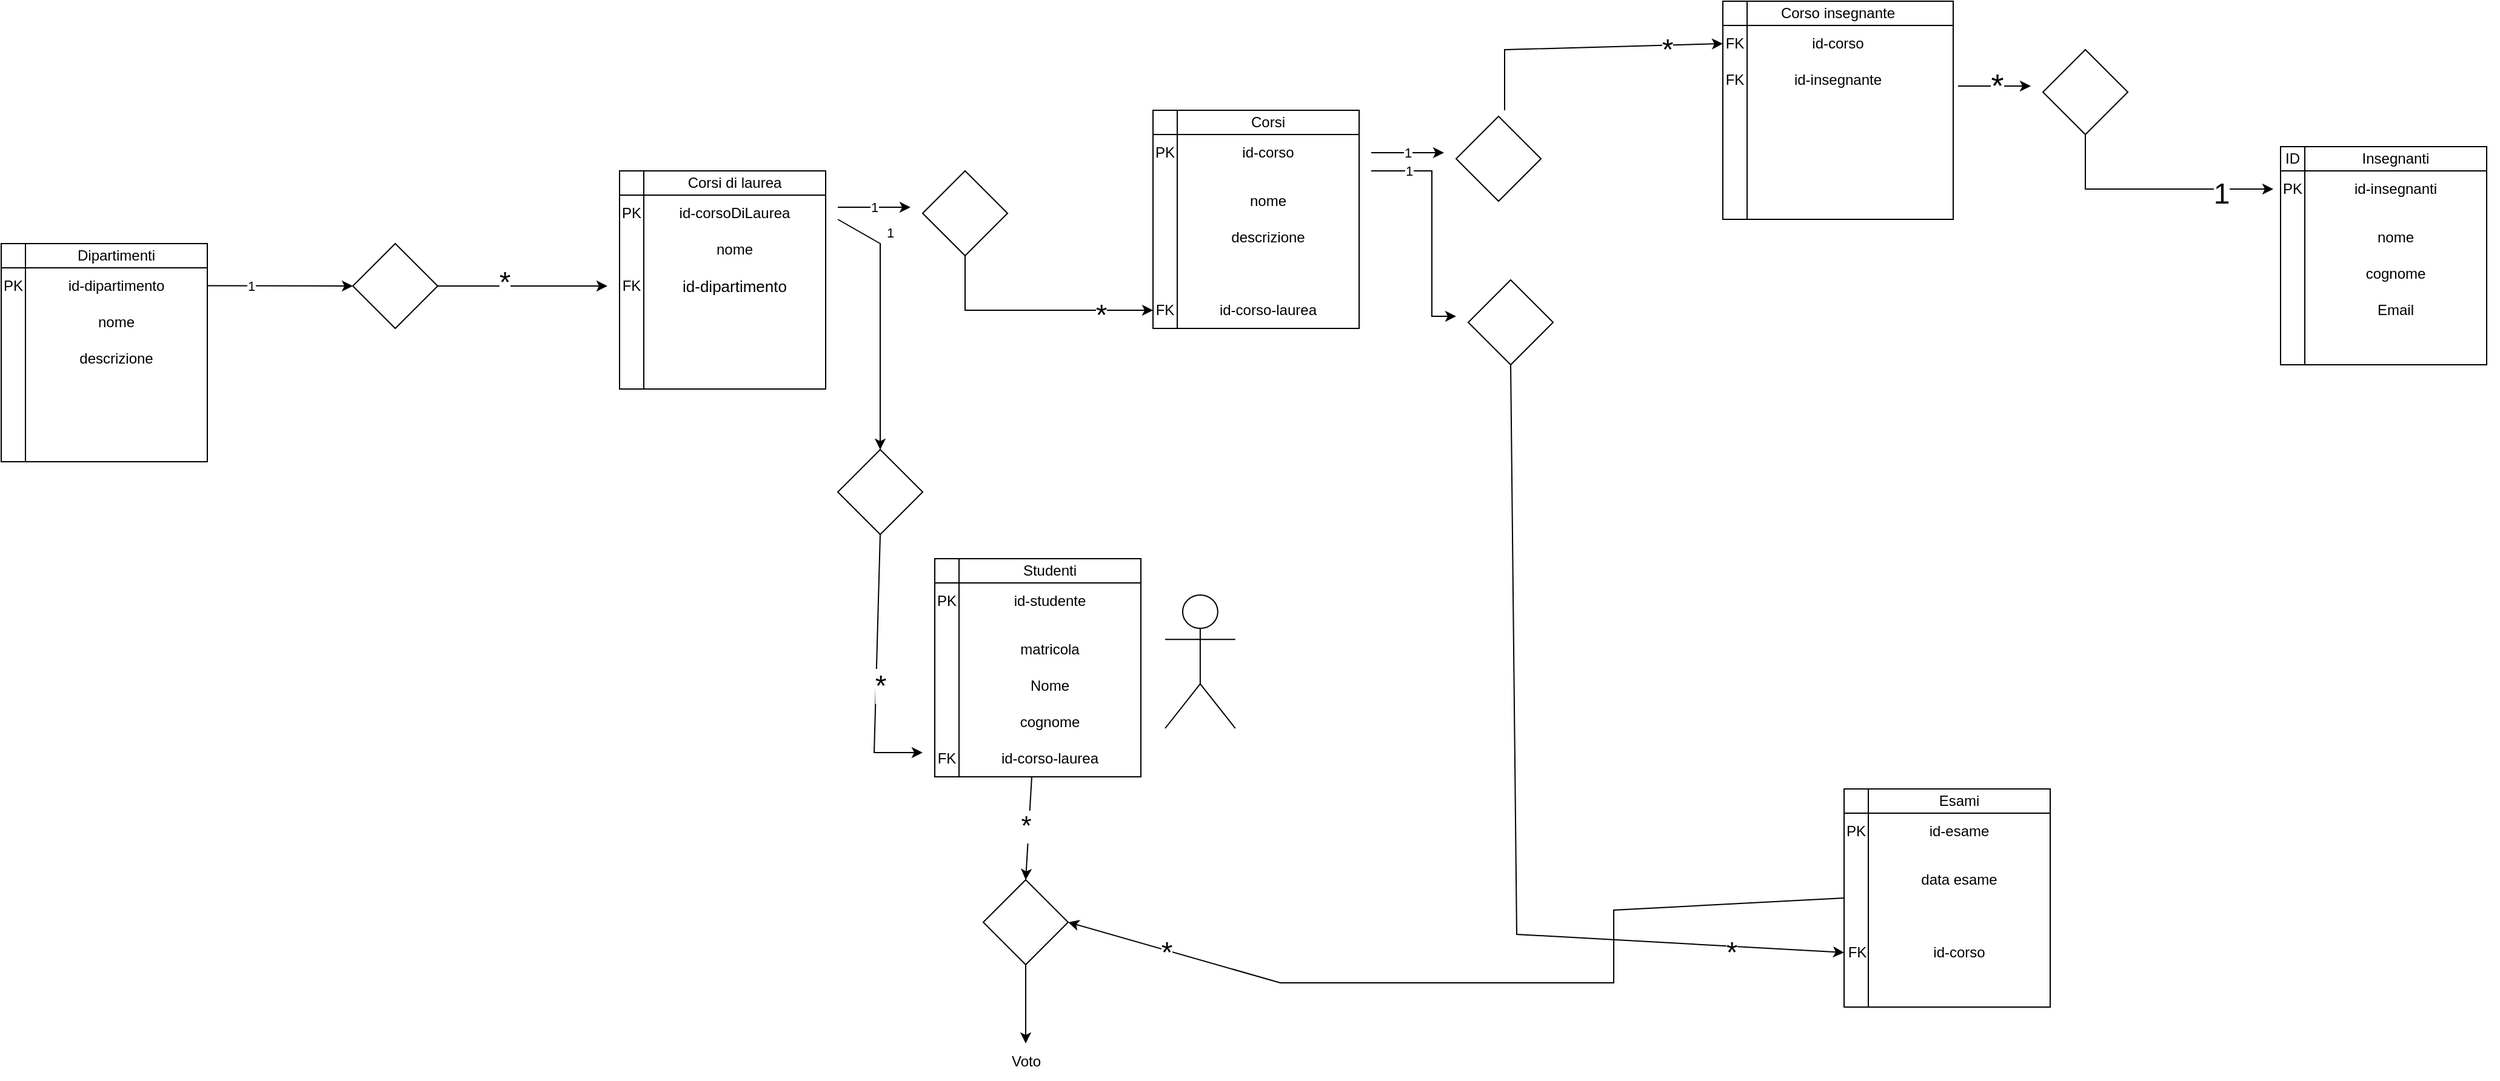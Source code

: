 <mxfile version="24.7.17">
  <diagram name="Pagina-1" id="eWEVW7yqXtrAu4eYLaR-">
    <mxGraphModel grid="1" page="1" gridSize="10" guides="1" tooltips="1" connect="1" arrows="1" fold="1" pageScale="1" pageWidth="827" pageHeight="1169" math="0" shadow="0">
      <root>
        <mxCell id="0" />
        <mxCell id="1" parent="0" />
        <mxCell id="E2NI7H0o3IBWhEtDXNE5-17" value="" style="group" vertex="1" connectable="0" parent="1">
          <mxGeometry x="40" y="-10" width="180" height="180" as="geometry" />
        </mxCell>
        <mxCell id="E2NI7H0o3IBWhEtDXNE5-18" value="" style="shape=internalStorage;whiteSpace=wrap;html=1;backgroundOutline=1;" vertex="1" parent="E2NI7H0o3IBWhEtDXNE5-17">
          <mxGeometry width="170" height="180" as="geometry" />
        </mxCell>
        <mxCell id="E2NI7H0o3IBWhEtDXNE5-19" value="id-dipartimento" style="text;html=1;align=center;verticalAlign=middle;whiteSpace=wrap;rounded=0;" vertex="1" parent="E2NI7H0o3IBWhEtDXNE5-17">
          <mxGeometry x="20" y="20" width="150" height="30" as="geometry" />
        </mxCell>
        <mxCell id="E2NI7H0o3IBWhEtDXNE5-20" value="nome" style="text;html=1;align=center;verticalAlign=middle;whiteSpace=wrap;rounded=0;" vertex="1" parent="E2NI7H0o3IBWhEtDXNE5-17">
          <mxGeometry x="20" y="50" width="150" height="30" as="geometry" />
        </mxCell>
        <mxCell id="E2NI7H0o3IBWhEtDXNE5-21" value="descrizione" style="text;html=1;align=center;verticalAlign=middle;whiteSpace=wrap;rounded=0;" vertex="1" parent="E2NI7H0o3IBWhEtDXNE5-17">
          <mxGeometry x="20" y="80" width="150" height="30" as="geometry" />
        </mxCell>
        <mxCell id="E2NI7H0o3IBWhEtDXNE5-22" value="PK" style="text;html=1;align=center;verticalAlign=middle;whiteSpace=wrap;rounded=0;" vertex="1" parent="E2NI7H0o3IBWhEtDXNE5-17">
          <mxGeometry y="20" width="20" height="30" as="geometry" />
        </mxCell>
        <mxCell id="E2NI7H0o3IBWhEtDXNE5-44" value="Dipartimenti" style="text;html=1;align=center;verticalAlign=middle;whiteSpace=wrap;rounded=0;" vertex="1" parent="E2NI7H0o3IBWhEtDXNE5-17">
          <mxGeometry x="20" width="150" height="20" as="geometry" />
        </mxCell>
        <mxCell id="E2NI7H0o3IBWhEtDXNE5-89" value="" style="endArrow=classic;html=1;rounded=0;entryX=0;entryY=0.5;entryDx=0;entryDy=0;" edge="1" parent="E2NI7H0o3IBWhEtDXNE5-17" target="E2NI7H0o3IBWhEtDXNE5-88">
          <mxGeometry width="50" height="50" relative="1" as="geometry">
            <mxPoint x="170" y="34.71" as="sourcePoint" />
            <mxPoint x="230" y="34.71" as="targetPoint" />
            <Array as="points" />
          </mxGeometry>
        </mxCell>
        <mxCell id="E2NI7H0o3IBWhEtDXNE5-90" value="1" style="edgeLabel;html=1;align=center;verticalAlign=middle;resizable=0;points=[];fontSize=11;" vertex="1" connectable="0" parent="E2NI7H0o3IBWhEtDXNE5-89">
          <mxGeometry x="-0.805" y="1" relative="1" as="geometry">
            <mxPoint x="24" y="1" as="offset" />
          </mxGeometry>
        </mxCell>
        <mxCell id="E2NI7H0o3IBWhEtDXNE5-59" value="" style="group" connectable="0" vertex="1" parent="1">
          <mxGeometry x="550" y="-70" width="180" height="180" as="geometry" />
        </mxCell>
        <mxCell id="E2NI7H0o3IBWhEtDXNE5-60" value="" style="shape=internalStorage;whiteSpace=wrap;html=1;backgroundOutline=1;" vertex="1" parent="E2NI7H0o3IBWhEtDXNE5-59">
          <mxGeometry width="170" height="180" as="geometry" />
        </mxCell>
        <mxCell id="E2NI7H0o3IBWhEtDXNE5-61" value="id-corsoDiLaurea" style="text;html=1;align=center;verticalAlign=middle;whiteSpace=wrap;rounded=0;" vertex="1" parent="E2NI7H0o3IBWhEtDXNE5-59">
          <mxGeometry x="20" y="20" width="150" height="30" as="geometry" />
        </mxCell>
        <mxCell id="E2NI7H0o3IBWhEtDXNE5-62" value="nome" style="text;html=1;align=center;verticalAlign=middle;whiteSpace=wrap;rounded=0;fontStyle=0" vertex="1" parent="E2NI7H0o3IBWhEtDXNE5-59">
          <mxGeometry x="20" y="50" width="150" height="30" as="geometry" />
        </mxCell>
        <mxCell id="E2NI7H0o3IBWhEtDXNE5-63" value="&lt;font size=&quot;2&quot; face=&quot;Verdana, Arial, Helvetica, sans-serif&quot;&gt;&lt;span style=&quot;background-color: rgb(255, 255, 255);&quot;&gt;id-dipartimento&lt;/span&gt;&lt;/font&gt;" style="text;html=1;align=center;verticalAlign=middle;whiteSpace=wrap;rounded=0;fontStyle=0" vertex="1" parent="E2NI7H0o3IBWhEtDXNE5-59">
          <mxGeometry x="20" y="80" width="150" height="30" as="geometry" />
        </mxCell>
        <mxCell id="E2NI7H0o3IBWhEtDXNE5-64" value="PK" style="text;html=1;align=center;verticalAlign=middle;whiteSpace=wrap;rounded=0;" vertex="1" parent="E2NI7H0o3IBWhEtDXNE5-59">
          <mxGeometry y="20" width="20" height="30" as="geometry" />
        </mxCell>
        <mxCell id="E2NI7H0o3IBWhEtDXNE5-66" value="FK" style="text;html=1;align=center;verticalAlign=middle;whiteSpace=wrap;rounded=0;" vertex="1" parent="E2NI7H0o3IBWhEtDXNE5-59">
          <mxGeometry y="80" width="20" height="30" as="geometry" />
        </mxCell>
        <mxCell id="E2NI7H0o3IBWhEtDXNE5-68" value="Corsi di laurea" style="text;html=1;align=center;verticalAlign=middle;whiteSpace=wrap;rounded=0;" vertex="1" parent="E2NI7H0o3IBWhEtDXNE5-59">
          <mxGeometry x="20" width="150" height="20" as="geometry" />
        </mxCell>
        <mxCell id="E2NI7H0o3IBWhEtDXNE5-71" value="" style="group" connectable="0" vertex="1" parent="1">
          <mxGeometry x="990" y="-120" width="180" height="180" as="geometry" />
        </mxCell>
        <mxCell id="E2NI7H0o3IBWhEtDXNE5-72" value="" style="shape=internalStorage;whiteSpace=wrap;html=1;backgroundOutline=1;" vertex="1" parent="E2NI7H0o3IBWhEtDXNE5-71">
          <mxGeometry width="170" height="180" as="geometry" />
        </mxCell>
        <mxCell id="E2NI7H0o3IBWhEtDXNE5-73" value="id-corso" style="text;html=1;align=center;verticalAlign=middle;whiteSpace=wrap;rounded=0;" vertex="1" parent="E2NI7H0o3IBWhEtDXNE5-71">
          <mxGeometry x="20" y="20" width="150" height="30" as="geometry" />
        </mxCell>
        <mxCell id="E2NI7H0o3IBWhEtDXNE5-75" value="id-corso-laurea" style="text;html=1;align=center;verticalAlign=middle;whiteSpace=wrap;rounded=0;" vertex="1" parent="E2NI7H0o3IBWhEtDXNE5-71">
          <mxGeometry x="20" y="150" width="150" height="30" as="geometry" />
        </mxCell>
        <mxCell id="E2NI7H0o3IBWhEtDXNE5-76" value="PK" style="text;html=1;align=center;verticalAlign=middle;whiteSpace=wrap;rounded=0;" vertex="1" parent="E2NI7H0o3IBWhEtDXNE5-71">
          <mxGeometry y="20" width="20" height="30" as="geometry" />
        </mxCell>
        <mxCell id="E2NI7H0o3IBWhEtDXNE5-77" value="FK" style="text;html=1;align=center;verticalAlign=middle;whiteSpace=wrap;rounded=0;" vertex="1" parent="E2NI7H0o3IBWhEtDXNE5-71">
          <mxGeometry y="150" width="20" height="30" as="geometry" />
        </mxCell>
        <mxCell id="E2NI7H0o3IBWhEtDXNE5-80" value="Corsi" style="text;html=1;align=center;verticalAlign=middle;whiteSpace=wrap;rounded=0;" vertex="1" parent="E2NI7H0o3IBWhEtDXNE5-71">
          <mxGeometry x="20" width="150" height="20" as="geometry" />
        </mxCell>
        <mxCell id="GqEOt8zPFnQ0_1eJwZ-Z-13" value="nome" style="text;html=1;align=center;verticalAlign=middle;whiteSpace=wrap;rounded=0;" vertex="1" parent="E2NI7H0o3IBWhEtDXNE5-71">
          <mxGeometry x="20" y="60" width="150" height="30" as="geometry" />
        </mxCell>
        <mxCell id="GqEOt8zPFnQ0_1eJwZ-Z-14" value="descrizione" style="text;html=1;align=center;verticalAlign=middle;whiteSpace=wrap;rounded=0;" vertex="1" parent="E2NI7H0o3IBWhEtDXNE5-71">
          <mxGeometry x="20" y="90" width="150" height="30" as="geometry" />
        </mxCell>
        <mxCell id="E2NI7H0o3IBWhEtDXNE5-85" value="" style="endArrow=classic;html=1;rounded=0;exitX=1;exitY=0.5;exitDx=0;exitDy=0;" edge="1" parent="1" source="E2NI7H0o3IBWhEtDXNE5-88">
          <mxGeometry width="50" height="50" relative="1" as="geometry">
            <mxPoint x="318.36" y="60" as="sourcePoint" />
            <mxPoint x="540" y="25" as="targetPoint" />
            <Array as="points" />
          </mxGeometry>
        </mxCell>
        <mxCell id="E2NI7H0o3IBWhEtDXNE5-87" value="*" style="edgeLabel;html=1;align=center;verticalAlign=middle;resizable=0;points=[];spacing=2;fontSize=24;" vertex="1" connectable="0" parent="E2NI7H0o3IBWhEtDXNE5-85">
          <mxGeometry x="0.816" y="-2" relative="1" as="geometry">
            <mxPoint x="-72" y="-5" as="offset" />
          </mxGeometry>
        </mxCell>
        <mxCell id="E2NI7H0o3IBWhEtDXNE5-88" value="" style="rhombus;whiteSpace=wrap;html=1;" vertex="1" parent="1">
          <mxGeometry x="330" y="-10" width="70" height="70" as="geometry" />
        </mxCell>
        <mxCell id="E2NI7H0o3IBWhEtDXNE5-182" value="" style="endArrow=classic;html=1;rounded=0;entryX=0;entryY=0.5;entryDx=0;entryDy=0;" edge="1" parent="1">
          <mxGeometry width="50" height="50" relative="1" as="geometry">
            <mxPoint x="730" y="-40" as="sourcePoint" />
            <mxPoint x="790" y="-40" as="targetPoint" />
            <Array as="points" />
          </mxGeometry>
        </mxCell>
        <mxCell id="E2NI7H0o3IBWhEtDXNE5-183" value="1" style="edgeLabel;html=1;align=center;verticalAlign=middle;resizable=0;points=[];fontSize=11;" vertex="1" connectable="0" parent="E2NI7H0o3IBWhEtDXNE5-182">
          <mxGeometry x="-0.805" y="1" relative="1" as="geometry">
            <mxPoint x="24" y="1" as="offset" />
          </mxGeometry>
        </mxCell>
        <mxCell id="E2NI7H0o3IBWhEtDXNE5-184" value="" style="rhombus;whiteSpace=wrap;html=1;" vertex="1" parent="1">
          <mxGeometry x="800" y="-70" width="70" height="70" as="geometry" />
        </mxCell>
        <mxCell id="E2NI7H0o3IBWhEtDXNE5-185" value="" style="endArrow=classic;html=1;rounded=0;exitX=0.5;exitY=1;exitDx=0;exitDy=0;entryX=0;entryY=0.5;entryDx=0;entryDy=0;" edge="1" parent="1" source="E2NI7H0o3IBWhEtDXNE5-184" target="E2NI7H0o3IBWhEtDXNE5-77">
          <mxGeometry width="50" height="50" relative="1" as="geometry">
            <mxPoint x="880" y="-33" as="sourcePoint" />
            <mxPoint x="980" y="-35" as="targetPoint" />
            <Array as="points">
              <mxPoint x="835" y="45" />
            </Array>
          </mxGeometry>
        </mxCell>
        <mxCell id="E2NI7H0o3IBWhEtDXNE5-186" value="*" style="edgeLabel;html=1;align=center;verticalAlign=middle;resizable=0;points=[];spacing=2;fontSize=24;" vertex="1" connectable="0" parent="E2NI7H0o3IBWhEtDXNE5-185">
          <mxGeometry x="0.816" y="-2" relative="1" as="geometry">
            <mxPoint x="-25" y="2" as="offset" />
          </mxGeometry>
        </mxCell>
        <mxCell id="GqEOt8zPFnQ0_1eJwZ-Z-48" value="" style="group" connectable="0" vertex="1" parent="1">
          <mxGeometry x="1170" y="-115" width="260" height="115" as="geometry" />
        </mxCell>
        <mxCell id="GqEOt8zPFnQ0_1eJwZ-Z-43" value="" style="endArrow=classic;html=1;rounded=0;entryX=0;entryY=0.5;entryDx=0;entryDy=0;" edge="1" parent="GqEOt8zPFnQ0_1eJwZ-Z-48">
          <mxGeometry width="50" height="50" relative="1" as="geometry">
            <mxPoint y="30" as="sourcePoint" />
            <mxPoint x="60" y="30" as="targetPoint" />
            <Array as="points" />
          </mxGeometry>
        </mxCell>
        <mxCell id="GqEOt8zPFnQ0_1eJwZ-Z-44" value="1" style="edgeLabel;html=1;align=center;verticalAlign=middle;resizable=0;points=[];fontSize=11;" connectable="0" vertex="1" parent="GqEOt8zPFnQ0_1eJwZ-Z-43">
          <mxGeometry x="-0.805" y="1" relative="1" as="geometry">
            <mxPoint x="24" y="1" as="offset" />
          </mxGeometry>
        </mxCell>
        <mxCell id="GqEOt8zPFnQ0_1eJwZ-Z-45" value="" style="rhombus;whiteSpace=wrap;html=1;" vertex="1" parent="GqEOt8zPFnQ0_1eJwZ-Z-48">
          <mxGeometry x="70" width="70" height="70" as="geometry" />
        </mxCell>
        <mxCell id="GqEOt8zPFnQ0_1eJwZ-Z-46" value="" style="endArrow=classic;html=1;rounded=0;entryX=0;entryY=0.5;entryDx=0;entryDy=0;" edge="1" parent="GqEOt8zPFnQ0_1eJwZ-Z-48">
          <mxGeometry width="50" height="50" relative="1" as="geometry">
            <mxPoint x="110" y="-5" as="sourcePoint" />
            <mxPoint x="290" y="-60" as="targetPoint" />
            <Array as="points">
              <mxPoint x="110" y="-55" />
            </Array>
          </mxGeometry>
        </mxCell>
        <mxCell id="GqEOt8zPFnQ0_1eJwZ-Z-47" value="*" style="edgeLabel;html=1;align=center;verticalAlign=middle;resizable=0;points=[];spacing=2;fontSize=24;" connectable="0" vertex="1" parent="GqEOt8zPFnQ0_1eJwZ-Z-46">
          <mxGeometry x="0.816" y="-2" relative="1" as="geometry">
            <mxPoint x="-25" y="2" as="offset" />
          </mxGeometry>
        </mxCell>
        <mxCell id="GqEOt8zPFnQ0_1eJwZ-Z-55" value="" style="group" connectable="0" vertex="1" parent="1">
          <mxGeometry x="1654" y="-170" width="260" height="115" as="geometry" />
        </mxCell>
        <mxCell id="GqEOt8zPFnQ0_1eJwZ-Z-56" value="" style="endArrow=classic;html=1;rounded=0;entryX=0;entryY=0.5;entryDx=0;entryDy=0;" edge="1" parent="GqEOt8zPFnQ0_1eJwZ-Z-55">
          <mxGeometry width="50" height="50" relative="1" as="geometry">
            <mxPoint y="30" as="sourcePoint" />
            <mxPoint x="60" y="30" as="targetPoint" />
            <Array as="points" />
          </mxGeometry>
        </mxCell>
        <mxCell id="GqEOt8zPFnQ0_1eJwZ-Z-57" value="1" style="edgeLabel;html=1;align=center;verticalAlign=middle;resizable=0;points=[];fontSize=11;" connectable="0" vertex="1" parent="GqEOt8zPFnQ0_1eJwZ-Z-56">
          <mxGeometry x="-0.805" y="1" relative="1" as="geometry">
            <mxPoint x="24" y="1" as="offset" />
          </mxGeometry>
        </mxCell>
        <mxCell id="jfo2HACnffNsfh6GqyL4-1" value="&lt;font style=&quot;font-size: 27px;&quot;&gt;*&lt;/font&gt;" style="edgeLabel;html=1;align=center;verticalAlign=middle;resizable=0;points=[];" connectable="0" vertex="1" parent="GqEOt8zPFnQ0_1eJwZ-Z-56">
          <mxGeometry x="0.052" relative="1" as="geometry">
            <mxPoint as="offset" />
          </mxGeometry>
        </mxCell>
        <mxCell id="GqEOt8zPFnQ0_1eJwZ-Z-58" value="" style="rhombus;whiteSpace=wrap;html=1;" vertex="1" parent="GqEOt8zPFnQ0_1eJwZ-Z-55">
          <mxGeometry x="70" width="70" height="70" as="geometry" />
        </mxCell>
        <mxCell id="GqEOt8zPFnQ0_1eJwZ-Z-59" value="" style="endArrow=classic;html=1;rounded=0;exitX=0.5;exitY=1;exitDx=0;exitDy=0;entryX=0;entryY=0.5;entryDx=0;entryDy=0;" edge="1" parent="GqEOt8zPFnQ0_1eJwZ-Z-55" source="GqEOt8zPFnQ0_1eJwZ-Z-58">
          <mxGeometry width="50" height="50" relative="1" as="geometry">
            <mxPoint x="150" y="37" as="sourcePoint" />
            <mxPoint x="260" y="115" as="targetPoint" />
            <Array as="points">
              <mxPoint x="105" y="115" />
            </Array>
          </mxGeometry>
        </mxCell>
        <mxCell id="GqEOt8zPFnQ0_1eJwZ-Z-60" value="1" style="edgeLabel;html=1;align=center;verticalAlign=middle;resizable=0;points=[];spacing=2;fontSize=24;" connectable="0" vertex="1" parent="GqEOt8zPFnQ0_1eJwZ-Z-59">
          <mxGeometry x="0.816" y="-2" relative="1" as="geometry">
            <mxPoint x="-25" y="2" as="offset" />
          </mxGeometry>
        </mxCell>
        <mxCell id="GqEOt8zPFnQ0_1eJwZ-Z-61" value="" style="group" connectable="0" vertex="1" parent="1">
          <mxGeometry x="1460" y="-210" width="190" height="180" as="geometry" />
        </mxCell>
        <mxCell id="GqEOt8zPFnQ0_1eJwZ-Z-62" value="" style="shape=internalStorage;whiteSpace=wrap;html=1;backgroundOutline=1;" vertex="1" parent="GqEOt8zPFnQ0_1eJwZ-Z-61">
          <mxGeometry width="190" height="180" as="geometry" />
        </mxCell>
        <mxCell id="GqEOt8zPFnQ0_1eJwZ-Z-63" value="id-corso" style="text;html=1;align=center;verticalAlign=middle;whiteSpace=wrap;rounded=0;" vertex="1" parent="GqEOt8zPFnQ0_1eJwZ-Z-61">
          <mxGeometry x="20" y="20" width="150" height="30" as="geometry" />
        </mxCell>
        <mxCell id="GqEOt8zPFnQ0_1eJwZ-Z-66" value="Corso insegnante" style="text;html=1;align=center;verticalAlign=middle;whiteSpace=wrap;rounded=0;" vertex="1" parent="GqEOt8zPFnQ0_1eJwZ-Z-61">
          <mxGeometry x="20" width="150" height="20" as="geometry" />
        </mxCell>
        <mxCell id="GqEOt8zPFnQ0_1eJwZ-Z-68" value="id-insegnante" style="text;html=1;align=center;verticalAlign=middle;whiteSpace=wrap;rounded=0;" vertex="1" parent="GqEOt8zPFnQ0_1eJwZ-Z-61">
          <mxGeometry x="20" y="50" width="150" height="30" as="geometry" />
        </mxCell>
        <mxCell id="GqEOt8zPFnQ0_1eJwZ-Z-69" value="FK" style="text;html=1;align=center;verticalAlign=middle;whiteSpace=wrap;rounded=0;" vertex="1" parent="GqEOt8zPFnQ0_1eJwZ-Z-61">
          <mxGeometry y="50" width="20" height="30" as="geometry" />
        </mxCell>
        <mxCell id="GqEOt8zPFnQ0_1eJwZ-Z-79" value="FK" style="text;html=1;align=center;verticalAlign=middle;whiteSpace=wrap;rounded=0;" vertex="1" parent="GqEOt8zPFnQ0_1eJwZ-Z-61">
          <mxGeometry y="20" width="20" height="30" as="geometry" />
        </mxCell>
        <mxCell id="GqEOt8zPFnQ0_1eJwZ-Z-70" value="" style="group" connectable="0" vertex="1" parent="1">
          <mxGeometry x="1920" y="-90" width="180" height="180" as="geometry" />
        </mxCell>
        <mxCell id="GqEOt8zPFnQ0_1eJwZ-Z-71" value="" style="shape=internalStorage;whiteSpace=wrap;html=1;backgroundOutline=1;" vertex="1" parent="GqEOt8zPFnQ0_1eJwZ-Z-70">
          <mxGeometry width="170" height="180" as="geometry" />
        </mxCell>
        <mxCell id="GqEOt8zPFnQ0_1eJwZ-Z-72" value="id-insegnanti" style="text;html=1;align=center;verticalAlign=middle;whiteSpace=wrap;rounded=0;" vertex="1" parent="GqEOt8zPFnQ0_1eJwZ-Z-70">
          <mxGeometry x="20" y="20" width="150" height="30" as="geometry" />
        </mxCell>
        <mxCell id="GqEOt8zPFnQ0_1eJwZ-Z-73" value="PK" style="text;html=1;align=center;verticalAlign=middle;whiteSpace=wrap;rounded=0;" vertex="1" parent="GqEOt8zPFnQ0_1eJwZ-Z-70">
          <mxGeometry y="20" width="20" height="30" as="geometry" />
        </mxCell>
        <mxCell id="GqEOt8zPFnQ0_1eJwZ-Z-74" value="ID" style="text;html=1;align=center;verticalAlign=middle;whiteSpace=wrap;rounded=0;" vertex="1" parent="GqEOt8zPFnQ0_1eJwZ-Z-70">
          <mxGeometry width="20" height="20" as="geometry" />
        </mxCell>
        <mxCell id="GqEOt8zPFnQ0_1eJwZ-Z-75" value="Insegnanti" style="text;html=1;align=center;verticalAlign=middle;whiteSpace=wrap;rounded=0;" vertex="1" parent="GqEOt8zPFnQ0_1eJwZ-Z-70">
          <mxGeometry x="20" width="150" height="20" as="geometry" />
        </mxCell>
        <mxCell id="GqEOt8zPFnQ0_1eJwZ-Z-76" value="nome" style="text;html=1;align=center;verticalAlign=middle;whiteSpace=wrap;rounded=0;" vertex="1" parent="GqEOt8zPFnQ0_1eJwZ-Z-70">
          <mxGeometry x="20" y="60" width="150" height="30" as="geometry" />
        </mxCell>
        <mxCell id="GqEOt8zPFnQ0_1eJwZ-Z-77" value="cognome" style="text;html=1;align=center;verticalAlign=middle;whiteSpace=wrap;rounded=0;" vertex="1" parent="GqEOt8zPFnQ0_1eJwZ-Z-70">
          <mxGeometry x="20" y="90" width="150" height="30" as="geometry" />
        </mxCell>
        <mxCell id="jfo2HACnffNsfh6GqyL4-37" value="Email" style="text;html=1;align=center;verticalAlign=middle;whiteSpace=wrap;rounded=0;" vertex="1" parent="GqEOt8zPFnQ0_1eJwZ-Z-70">
          <mxGeometry x="20" y="120" width="150" height="30" as="geometry" />
        </mxCell>
        <mxCell id="GqEOt8zPFnQ0_1eJwZ-Z-81" value="" style="group" connectable="0" vertex="1" parent="1">
          <mxGeometry x="1560" y="440" width="180" height="180" as="geometry" />
        </mxCell>
        <mxCell id="GqEOt8zPFnQ0_1eJwZ-Z-82" value="" style="shape=internalStorage;whiteSpace=wrap;html=1;backgroundOutline=1;" vertex="1" parent="GqEOt8zPFnQ0_1eJwZ-Z-81">
          <mxGeometry width="170" height="180" as="geometry" />
        </mxCell>
        <mxCell id="GqEOt8zPFnQ0_1eJwZ-Z-83" value="id-esame" style="text;html=1;align=center;verticalAlign=middle;whiteSpace=wrap;rounded=0;" vertex="1" parent="GqEOt8zPFnQ0_1eJwZ-Z-81">
          <mxGeometry x="20" y="20" width="150" height="30" as="geometry" />
        </mxCell>
        <mxCell id="GqEOt8zPFnQ0_1eJwZ-Z-84" value="PK" style="text;html=1;align=center;verticalAlign=middle;whiteSpace=wrap;rounded=0;" vertex="1" parent="GqEOt8zPFnQ0_1eJwZ-Z-81">
          <mxGeometry y="20" width="20" height="30" as="geometry" />
        </mxCell>
        <mxCell id="GqEOt8zPFnQ0_1eJwZ-Z-86" value="Esami" style="text;html=1;align=center;verticalAlign=middle;whiteSpace=wrap;rounded=0;" vertex="1" parent="GqEOt8zPFnQ0_1eJwZ-Z-81">
          <mxGeometry x="20" width="150" height="20" as="geometry" />
        </mxCell>
        <mxCell id="GqEOt8zPFnQ0_1eJwZ-Z-87" value="data esame" style="text;html=1;align=center;verticalAlign=middle;whiteSpace=wrap;rounded=0;" vertex="1" parent="GqEOt8zPFnQ0_1eJwZ-Z-81">
          <mxGeometry x="20" y="60" width="150" height="30" as="geometry" />
        </mxCell>
        <mxCell id="GqEOt8zPFnQ0_1eJwZ-Z-163" value="FK" style="text;html=1;align=center;verticalAlign=middle;whiteSpace=wrap;rounded=0;" vertex="1" parent="GqEOt8zPFnQ0_1eJwZ-Z-81">
          <mxGeometry x="1" y="120" width="20" height="30" as="geometry" />
        </mxCell>
        <mxCell id="GqEOt8zPFnQ0_1eJwZ-Z-164" value="id-corso" style="text;html=1;align=center;verticalAlign=middle;whiteSpace=wrap;rounded=0;" vertex="1" parent="GqEOt8zPFnQ0_1eJwZ-Z-81">
          <mxGeometry x="20" y="120" width="150" height="30" as="geometry" />
        </mxCell>
        <mxCell id="GqEOt8zPFnQ0_1eJwZ-Z-98" value="" style="group" connectable="0" vertex="1" parent="1">
          <mxGeometry x="1180" y="20" width="260" height="115" as="geometry" />
        </mxCell>
        <mxCell id="GqEOt8zPFnQ0_1eJwZ-Z-99" value="" style="endArrow=classic;html=1;rounded=0;entryX=0;entryY=0.5;entryDx=0;entryDy=0;" edge="1" parent="GqEOt8zPFnQ0_1eJwZ-Z-98">
          <mxGeometry width="50" height="50" relative="1" as="geometry">
            <mxPoint x="-10" y="-90" as="sourcePoint" />
            <mxPoint x="60" y="30" as="targetPoint" />
            <Array as="points">
              <mxPoint x="40" y="-90" />
              <mxPoint x="40" y="30" />
            </Array>
          </mxGeometry>
        </mxCell>
        <mxCell id="GqEOt8zPFnQ0_1eJwZ-Z-100" value="1" style="edgeLabel;html=1;align=center;verticalAlign=middle;resizable=0;points=[];fontSize=11;" connectable="0" vertex="1" parent="GqEOt8zPFnQ0_1eJwZ-Z-99">
          <mxGeometry x="-0.805" y="1" relative="1" as="geometry">
            <mxPoint x="12" y="1" as="offset" />
          </mxGeometry>
        </mxCell>
        <mxCell id="GqEOt8zPFnQ0_1eJwZ-Z-101" value="" style="rhombus;whiteSpace=wrap;html=1;" vertex="1" parent="GqEOt8zPFnQ0_1eJwZ-Z-98">
          <mxGeometry x="70" width="70" height="70" as="geometry" />
        </mxCell>
        <mxCell id="GqEOt8zPFnQ0_1eJwZ-Z-102" value="" style="endArrow=classic;html=1;rounded=0;exitX=0.5;exitY=1;exitDx=0;exitDy=0;entryX=0;entryY=0.75;entryDx=0;entryDy=0;" edge="1" parent="1" source="GqEOt8zPFnQ0_1eJwZ-Z-101" target="GqEOt8zPFnQ0_1eJwZ-Z-82">
          <mxGeometry width="50" height="50" relative="1" as="geometry">
            <mxPoint x="1330" y="57" as="sourcePoint" />
            <mxPoint x="1800" y="570" as="targetPoint" />
            <Array as="points">
              <mxPoint x="1290" y="560" />
            </Array>
          </mxGeometry>
        </mxCell>
        <mxCell id="GqEOt8zPFnQ0_1eJwZ-Z-103" value="*" style="edgeLabel;html=1;align=center;verticalAlign=middle;resizable=0;points=[];spacing=2;fontSize=24;" connectable="0" vertex="1" parent="GqEOt8zPFnQ0_1eJwZ-Z-102">
          <mxGeometry x="0.816" y="-2" relative="1" as="geometry">
            <mxPoint x="-25" y="2" as="offset" />
          </mxGeometry>
        </mxCell>
        <mxCell id="GqEOt8zPFnQ0_1eJwZ-Z-128" value="" style="group" connectable="0" vertex="1" parent="1">
          <mxGeometry x="810" y="250" width="180" height="180" as="geometry" />
        </mxCell>
        <mxCell id="GqEOt8zPFnQ0_1eJwZ-Z-129" value="" style="shape=internalStorage;whiteSpace=wrap;html=1;backgroundOutline=1;" vertex="1" parent="GqEOt8zPFnQ0_1eJwZ-Z-128">
          <mxGeometry width="170" height="180" as="geometry" />
        </mxCell>
        <mxCell id="GqEOt8zPFnQ0_1eJwZ-Z-130" value="id-studente" style="text;html=1;align=center;verticalAlign=middle;whiteSpace=wrap;rounded=0;" vertex="1" parent="GqEOt8zPFnQ0_1eJwZ-Z-128">
          <mxGeometry x="20" y="20" width="150" height="30" as="geometry" />
        </mxCell>
        <mxCell id="GqEOt8zPFnQ0_1eJwZ-Z-131" value="PK" style="text;html=1;align=center;verticalAlign=middle;whiteSpace=wrap;rounded=0;" vertex="1" parent="GqEOt8zPFnQ0_1eJwZ-Z-128">
          <mxGeometry y="20" width="20" height="30" as="geometry" />
        </mxCell>
        <mxCell id="GqEOt8zPFnQ0_1eJwZ-Z-132" value="Studenti" style="text;html=1;align=center;verticalAlign=middle;whiteSpace=wrap;rounded=0;" vertex="1" parent="GqEOt8zPFnQ0_1eJwZ-Z-128">
          <mxGeometry x="20" width="150" height="20" as="geometry" />
        </mxCell>
        <mxCell id="GqEOt8zPFnQ0_1eJwZ-Z-133" value="matricola" style="text;html=1;align=center;verticalAlign=middle;whiteSpace=wrap;rounded=0;" vertex="1" parent="GqEOt8zPFnQ0_1eJwZ-Z-128">
          <mxGeometry x="20" y="60" width="150" height="30" as="geometry" />
        </mxCell>
        <mxCell id="GqEOt8zPFnQ0_1eJwZ-Z-134" value="id-corso-laurea" style="text;html=1;align=center;verticalAlign=middle;whiteSpace=wrap;rounded=0;" vertex="1" parent="GqEOt8zPFnQ0_1eJwZ-Z-128">
          <mxGeometry x="20" y="150" width="150" height="30" as="geometry" />
        </mxCell>
        <mxCell id="GqEOt8zPFnQ0_1eJwZ-Z-135" value="FK" style="text;html=1;align=center;verticalAlign=middle;whiteSpace=wrap;rounded=0;" vertex="1" parent="GqEOt8zPFnQ0_1eJwZ-Z-128">
          <mxGeometry y="150" width="20" height="30" as="geometry" />
        </mxCell>
        <mxCell id="GqEOt8zPFnQ0_1eJwZ-Z-144" value="Nome" style="text;html=1;align=center;verticalAlign=middle;whiteSpace=wrap;rounded=0;" vertex="1" parent="GqEOt8zPFnQ0_1eJwZ-Z-128">
          <mxGeometry x="20" y="90" width="150" height="30" as="geometry" />
        </mxCell>
        <mxCell id="GqEOt8zPFnQ0_1eJwZ-Z-145" value="cognome" style="text;html=1;align=center;verticalAlign=middle;whiteSpace=wrap;rounded=0;" vertex="1" parent="GqEOt8zPFnQ0_1eJwZ-Z-128">
          <mxGeometry x="20" y="120" width="150" height="30" as="geometry" />
        </mxCell>
        <mxCell id="GqEOt8zPFnQ0_1eJwZ-Z-146" value="" style="group" connectable="0" vertex="1" parent="1">
          <mxGeometry x="340" y="315" width="260" height="145" as="geometry" />
        </mxCell>
        <mxCell id="GqEOt8zPFnQ0_1eJwZ-Z-150" value="" style="endArrow=classic;html=1;rounded=0;exitX=0.5;exitY=1;exitDx=0;exitDy=0;" edge="1" parent="GqEOt8zPFnQ0_1eJwZ-Z-146" source="GqEOt8zPFnQ0_1eJwZ-Z-149">
          <mxGeometry width="50" height="50" relative="1" as="geometry">
            <mxPoint x="170" y="160" as="sourcePoint" />
            <mxPoint x="460" y="95" as="targetPoint" />
            <Array as="points">
              <mxPoint x="420" y="95" />
            </Array>
          </mxGeometry>
        </mxCell>
        <mxCell id="GqEOt8zPFnQ0_1eJwZ-Z-151" value="*" style="edgeLabel;html=1;align=center;verticalAlign=middle;resizable=0;points=[];spacing=2;fontSize=24;" connectable="0" vertex="1" parent="GqEOt8zPFnQ0_1eJwZ-Z-150">
          <mxGeometry x="0.816" y="-2" relative="1" as="geometry">
            <mxPoint x="-15" y="-57" as="offset" />
          </mxGeometry>
        </mxCell>
        <mxCell id="GqEOt8zPFnQ0_1eJwZ-Z-149" value="" style="rhombus;whiteSpace=wrap;html=1;" vertex="1" parent="1">
          <mxGeometry x="730" y="160" width="70" height="70" as="geometry" />
        </mxCell>
        <mxCell id="GqEOt8zPFnQ0_1eJwZ-Z-147" value="" style="endArrow=classic;html=1;rounded=0;entryX=0.5;entryY=0;entryDx=0;entryDy=0;" edge="1" parent="1" target="GqEOt8zPFnQ0_1eJwZ-Z-149">
          <mxGeometry width="50" height="50" relative="1" as="geometry">
            <mxPoint x="730" y="-30" as="sourcePoint" />
            <mxPoint x="790" y="-30" as="targetPoint" />
            <Array as="points">
              <mxPoint x="765" y="-10" />
            </Array>
          </mxGeometry>
        </mxCell>
        <mxCell id="GqEOt8zPFnQ0_1eJwZ-Z-148" value="1" style="edgeLabel;html=1;align=center;verticalAlign=middle;resizable=0;points=[];fontSize=11;" connectable="0" vertex="1" parent="GqEOt8zPFnQ0_1eJwZ-Z-147">
          <mxGeometry x="-0.805" y="1" relative="1" as="geometry">
            <mxPoint x="24" y="1" as="offset" />
          </mxGeometry>
        </mxCell>
        <mxCell id="GqEOt8zPFnQ0_1eJwZ-Z-119" value="" style="endArrow=classic;html=1;rounded=0;entryX=1;entryY=0.5;entryDx=0;entryDy=0;exitX=0;exitY=0.5;exitDx=0;exitDy=0;" edge="1" parent="1" source="GqEOt8zPFnQ0_1eJwZ-Z-82" target="GqEOt8zPFnQ0_1eJwZ-Z-118">
          <mxGeometry width="50" height="50" relative="1" as="geometry">
            <mxPoint x="1550" y="600" as="sourcePoint" />
            <mxPoint x="1150" y="350" as="targetPoint" />
            <Array as="points">
              <mxPoint x="1370" y="540" />
              <mxPoint x="1370" y="600" />
              <mxPoint x="1095" y="600" />
            </Array>
          </mxGeometry>
        </mxCell>
        <mxCell id="GqEOt8zPFnQ0_1eJwZ-Z-120" value="*" style="edgeLabel;html=1;align=center;verticalAlign=middle;resizable=0;points=[];spacing=2;fontSize=24;" connectable="0" vertex="1" parent="GqEOt8zPFnQ0_1eJwZ-Z-119">
          <mxGeometry x="0.816" y="-2" relative="1" as="geometry">
            <mxPoint x="17" y="9" as="offset" />
          </mxGeometry>
        </mxCell>
        <mxCell id="jfo2HACnffNsfh6GqyL4-19" value="" style="group" connectable="0" vertex="1" parent="1">
          <mxGeometry x="850" y="515" width="70" height="70" as="geometry" />
        </mxCell>
        <mxCell id="GqEOt8zPFnQ0_1eJwZ-Z-118" value="" style="rhombus;whiteSpace=wrap;html=1;" vertex="1" parent="jfo2HACnffNsfh6GqyL4-19">
          <mxGeometry width="70" height="70" as="geometry" />
        </mxCell>
        <mxCell id="GqEOt8zPFnQ0_1eJwZ-Z-116" value="" style="endArrow=classic;html=1;rounded=0;entryX=0.5;entryY=0;entryDx=0;entryDy=0;" edge="1" parent="1" target="GqEOt8zPFnQ0_1eJwZ-Z-118">
          <mxGeometry width="50" height="50" relative="1" as="geometry">
            <mxPoint x="890" y="430" as="sourcePoint" />
            <mxPoint x="890" y="510" as="targetPoint" />
            <Array as="points" />
          </mxGeometry>
        </mxCell>
        <mxCell id="GqEOt8zPFnQ0_1eJwZ-Z-117" value="*" style="edgeLabel;html=1;align=center;verticalAlign=middle;resizable=0;points=[];fontSize=22;" connectable="0" vertex="1" parent="GqEOt8zPFnQ0_1eJwZ-Z-116">
          <mxGeometry x="-0.805" y="1" relative="1" as="geometry">
            <mxPoint x="-6" y="32" as="offset" />
          </mxGeometry>
        </mxCell>
        <mxCell id="jfo2HACnffNsfh6GqyL4-18" value="Voto" style="text;html=1;align=center;verticalAlign=middle;whiteSpace=wrap;rounded=0;" vertex="1" parent="1">
          <mxGeometry x="857.5" y="650" width="55" height="30" as="geometry" />
        </mxCell>
        <mxCell id="jfo2HACnffNsfh6GqyL4-34" value="" style="endArrow=classic;html=1;rounded=0;entryX=0.5;entryY=0;entryDx=0;entryDy=0;exitX=0.5;exitY=1;exitDx=0;exitDy=0;" edge="1" parent="1" source="GqEOt8zPFnQ0_1eJwZ-Z-118" target="jfo2HACnffNsfh6GqyL4-18">
          <mxGeometry width="50" height="50" relative="1" as="geometry">
            <mxPoint x="890" y="590" as="sourcePoint" />
            <mxPoint x="1050" y="620" as="targetPoint" />
          </mxGeometry>
        </mxCell>
        <mxCell id="jfo2HACnffNsfh6GqyL4-35" value="" style="shape=umlActor;verticalLabelPosition=bottom;verticalAlign=top;html=1;outlineConnect=0;" vertex="1" parent="1">
          <mxGeometry x="1000" y="280" width="57.89" height="110" as="geometry" />
        </mxCell>
      </root>
    </mxGraphModel>
  </diagram>
</mxfile>
